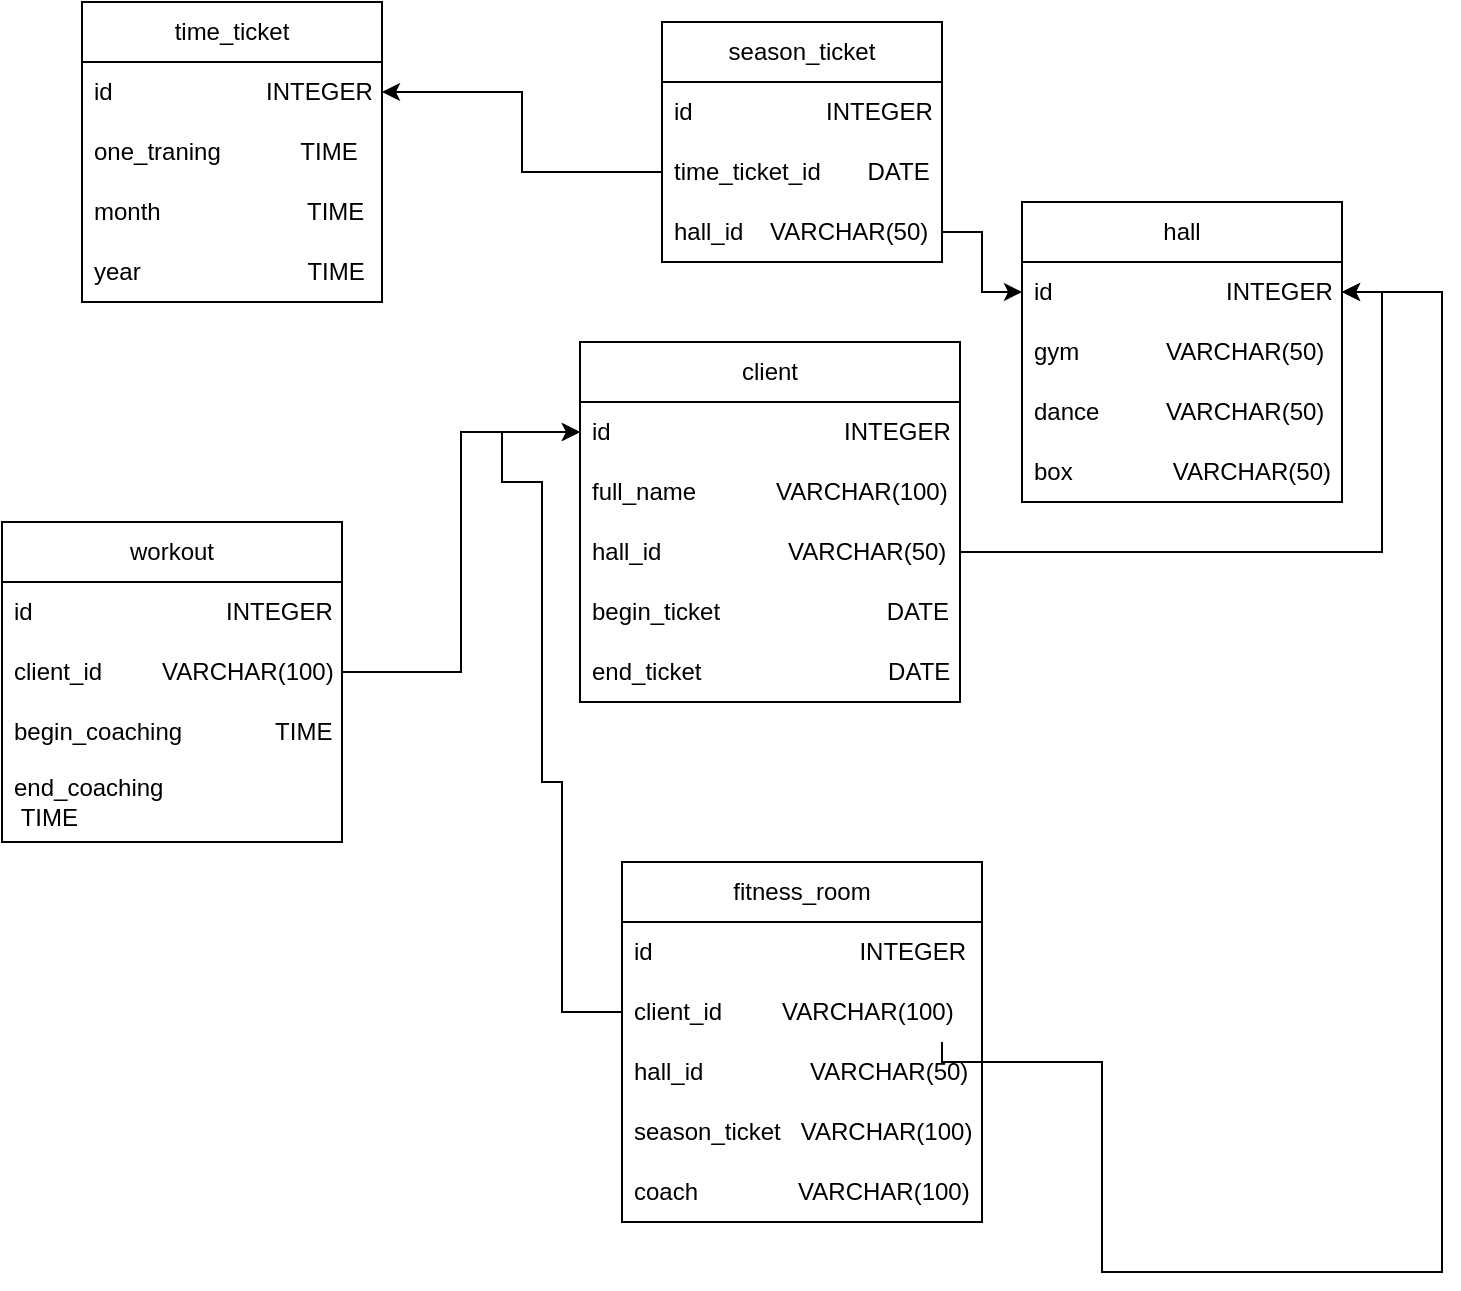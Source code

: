 <mxfile version="24.8.3">
  <diagram name="Страница — 1" id="YrYOo9RHHxA4veo4_yO5">
    <mxGraphModel dx="1674" dy="767" grid="1" gridSize="10" guides="1" tooltips="1" connect="1" arrows="1" fold="1" page="1" pageScale="1" pageWidth="827" pageHeight="1169" math="0" shadow="0">
      <root>
        <mxCell id="0" />
        <mxCell id="1" parent="0" />
        <mxCell id="pDJmMnmpV-UoSOubHsrG-1" value="hall" style="swimlane;fontStyle=0;childLayout=stackLayout;horizontal=1;startSize=30;horizontalStack=0;resizeParent=1;resizeParentMax=0;resizeLast=0;collapsible=1;marginBottom=0;whiteSpace=wrap;html=1;" parent="1" vertex="1">
          <mxGeometry x="540" y="160" width="160" height="150" as="geometry" />
        </mxCell>
        <mxCell id="pDJmMnmpV-UoSOubHsrG-2" value="id&amp;nbsp; &amp;nbsp; &amp;nbsp; &amp;nbsp; &amp;nbsp; &amp;nbsp; &amp;nbsp; &amp;nbsp; &amp;nbsp; &amp;nbsp; &amp;nbsp; &amp;nbsp; &amp;nbsp; INTEGER" style="text;strokeColor=none;fillColor=none;align=left;verticalAlign=middle;spacingLeft=4;spacingRight=4;overflow=hidden;points=[[0,0.5],[1,0.5]];portConstraint=eastwest;rotatable=0;whiteSpace=wrap;html=1;" parent="pDJmMnmpV-UoSOubHsrG-1" vertex="1">
          <mxGeometry y="30" width="160" height="30" as="geometry" />
        </mxCell>
        <mxCell id="pDJmMnmpV-UoSOubHsrG-3" value="gym&amp;nbsp; &amp;nbsp; &amp;nbsp; &amp;nbsp; &amp;nbsp; &amp;nbsp; &amp;nbsp;VARCHAR(50)" style="text;strokeColor=none;fillColor=none;align=left;verticalAlign=middle;spacingLeft=4;spacingRight=4;overflow=hidden;points=[[0,0.5],[1,0.5]];portConstraint=eastwest;rotatable=0;whiteSpace=wrap;html=1;" parent="pDJmMnmpV-UoSOubHsrG-1" vertex="1">
          <mxGeometry y="60" width="160" height="30" as="geometry" />
        </mxCell>
        <mxCell id="pDJmMnmpV-UoSOubHsrG-22" value="dance&amp;nbsp; &amp;nbsp; &amp;nbsp; &amp;nbsp; &amp;nbsp; VARCHAR(50)" style="text;strokeColor=none;fillColor=none;align=left;verticalAlign=middle;spacingLeft=4;spacingRight=4;overflow=hidden;points=[[0,0.5],[1,0.5]];portConstraint=eastwest;rotatable=0;whiteSpace=wrap;html=1;" parent="pDJmMnmpV-UoSOubHsrG-1" vertex="1">
          <mxGeometry y="90" width="160" height="30" as="geometry" />
        </mxCell>
        <mxCell id="pDJmMnmpV-UoSOubHsrG-25" value="box&amp;nbsp; &amp;nbsp; &amp;nbsp; &amp;nbsp; &amp;nbsp; &amp;nbsp; &amp;nbsp; &amp;nbsp;VARCHAR(50)" style="text;strokeColor=none;fillColor=none;align=left;verticalAlign=middle;spacingLeft=4;spacingRight=4;overflow=hidden;points=[[0,0.5],[1,0.5]];portConstraint=eastwest;rotatable=0;whiteSpace=wrap;html=1;" parent="pDJmMnmpV-UoSOubHsrG-1" vertex="1">
          <mxGeometry y="120" width="160" height="30" as="geometry" />
        </mxCell>
        <mxCell id="pDJmMnmpV-UoSOubHsrG-5" value="fitness_room" style="swimlane;fontStyle=0;childLayout=stackLayout;horizontal=1;startSize=30;horizontalStack=0;resizeParent=1;resizeParentMax=0;resizeLast=0;collapsible=1;marginBottom=0;whiteSpace=wrap;html=1;" parent="1" vertex="1">
          <mxGeometry x="340" y="490" width="180" height="180" as="geometry" />
        </mxCell>
        <mxCell id="pDJmMnmpV-UoSOubHsrG-6" value="id&amp;nbsp; &amp;nbsp; &amp;nbsp; &amp;nbsp; &amp;nbsp; &amp;nbsp; &amp;nbsp; &amp;nbsp; &amp;nbsp; &amp;nbsp; &amp;nbsp; &amp;nbsp; &amp;nbsp; &amp;nbsp; &amp;nbsp; &amp;nbsp;INTEGER&amp;nbsp;" style="text;strokeColor=none;fillColor=none;align=left;verticalAlign=middle;spacingLeft=4;spacingRight=4;overflow=hidden;points=[[0,0.5],[1,0.5]];portConstraint=eastwest;rotatable=0;whiteSpace=wrap;html=1;" parent="pDJmMnmpV-UoSOubHsrG-5" vertex="1">
          <mxGeometry y="30" width="180" height="30" as="geometry" />
        </mxCell>
        <mxCell id="pDJmMnmpV-UoSOubHsrG-7" value="client_id&amp;nbsp; &amp;nbsp; &amp;nbsp; &amp;nbsp; &amp;nbsp;VARCHAR(100)" style="text;strokeColor=none;fillColor=none;align=left;verticalAlign=middle;spacingLeft=4;spacingRight=4;overflow=hidden;points=[[0,0.5],[1,0.5]];portConstraint=eastwest;rotatable=0;whiteSpace=wrap;html=1;" parent="pDJmMnmpV-UoSOubHsrG-5" vertex="1">
          <mxGeometry y="60" width="180" height="30" as="geometry" />
        </mxCell>
        <mxCell id="pDJmMnmpV-UoSOubHsrG-8" value="hall_id&amp;nbsp; &amp;nbsp; &amp;nbsp; &amp;nbsp; &amp;nbsp; &amp;nbsp; &amp;nbsp; &amp;nbsp; VARCHAR(50)" style="text;strokeColor=none;fillColor=none;align=left;verticalAlign=middle;spacingLeft=4;spacingRight=4;overflow=hidden;points=[[0,0.5],[1,0.5]];portConstraint=eastwest;rotatable=0;whiteSpace=wrap;html=1;" parent="pDJmMnmpV-UoSOubHsrG-5" vertex="1">
          <mxGeometry y="90" width="180" height="30" as="geometry" />
        </mxCell>
        <mxCell id="pDJmMnmpV-UoSOubHsrG-35" value="season_ticket&amp;nbsp; &amp;nbsp;VAR&lt;span style=&quot;background-color: initial;&quot;&gt;CHAR(100)&lt;/span&gt;" style="text;strokeColor=none;fillColor=none;align=left;verticalAlign=middle;spacingLeft=4;spacingRight=4;overflow=hidden;points=[[0,0.5],[1,0.5]];portConstraint=eastwest;rotatable=0;whiteSpace=wrap;html=1;" parent="pDJmMnmpV-UoSOubHsrG-5" vertex="1">
          <mxGeometry y="120" width="180" height="30" as="geometry" />
        </mxCell>
        <mxCell id="pDJmMnmpV-UoSOubHsrG-36" value="coach&amp;nbsp; &amp;nbsp; &amp;nbsp; &amp;nbsp; &amp;nbsp; &amp;nbsp; &amp;nbsp; &amp;nbsp;VARCHAR(100)" style="text;strokeColor=none;fillColor=none;align=left;verticalAlign=middle;spacingLeft=4;spacingRight=4;overflow=hidden;points=[[0,0.5],[1,0.5]];portConstraint=eastwest;rotatable=0;whiteSpace=wrap;html=1;" parent="pDJmMnmpV-UoSOubHsrG-5" vertex="1">
          <mxGeometry y="150" width="180" height="30" as="geometry" />
        </mxCell>
        <mxCell id="zJKuFY_zSs2T2ybDG_hC-4" style="edgeStyle=orthogonalEdgeStyle;rounded=0;orthogonalLoop=1;jettySize=auto;html=1;exitX=1;exitY=0.5;exitDx=0;exitDy=0;" edge="1" parent="pDJmMnmpV-UoSOubHsrG-5" source="pDJmMnmpV-UoSOubHsrG-7" target="pDJmMnmpV-UoSOubHsrG-7">
          <mxGeometry relative="1" as="geometry" />
        </mxCell>
        <mxCell id="pDJmMnmpV-UoSOubHsrG-13" value="client" style="swimlane;fontStyle=0;childLayout=stackLayout;horizontal=1;startSize=30;horizontalStack=0;resizeParent=1;resizeParentMax=0;resizeLast=0;collapsible=1;marginBottom=0;whiteSpace=wrap;html=1;" parent="1" vertex="1">
          <mxGeometry x="319" y="230" width="190" height="180" as="geometry" />
        </mxCell>
        <mxCell id="pDJmMnmpV-UoSOubHsrG-14" value="id&amp;nbsp; &amp;nbsp; &amp;nbsp; &amp;nbsp; &amp;nbsp; &amp;nbsp; &amp;nbsp; &amp;nbsp; &amp;nbsp; &amp;nbsp; &amp;nbsp; &amp;nbsp; &amp;nbsp; &amp;nbsp; &amp;nbsp; &amp;nbsp; &amp;nbsp; &amp;nbsp;INTEGER" style="text;strokeColor=none;fillColor=none;align=left;verticalAlign=middle;spacingLeft=4;spacingRight=4;overflow=hidden;points=[[0,0.5],[1,0.5]];portConstraint=eastwest;rotatable=0;whiteSpace=wrap;html=1;" parent="pDJmMnmpV-UoSOubHsrG-13" vertex="1">
          <mxGeometry y="30" width="190" height="30" as="geometry" />
        </mxCell>
        <mxCell id="pDJmMnmpV-UoSOubHsrG-15" value="full_name&amp;nbsp; &amp;nbsp; &amp;nbsp; &amp;nbsp; &amp;nbsp; &amp;nbsp; VARCHAR(100)" style="text;strokeColor=none;fillColor=none;align=left;verticalAlign=middle;spacingLeft=4;spacingRight=4;overflow=hidden;points=[[0,0.5],[1,0.5]];portConstraint=eastwest;rotatable=0;whiteSpace=wrap;html=1;" parent="pDJmMnmpV-UoSOubHsrG-13" vertex="1">
          <mxGeometry y="60" width="190" height="30" as="geometry" />
        </mxCell>
        <mxCell id="pDJmMnmpV-UoSOubHsrG-27" value="hall_id&amp;nbsp; &amp;nbsp; &amp;nbsp; &amp;nbsp; &amp;nbsp; &amp;nbsp; &amp;nbsp; &amp;nbsp; &amp;nbsp; &amp;nbsp;VARCHAR(50)" style="text;strokeColor=none;fillColor=none;align=left;verticalAlign=middle;spacingLeft=4;spacingRight=4;overflow=hidden;points=[[0,0.5],[1,0.5]];portConstraint=eastwest;rotatable=0;whiteSpace=wrap;html=1;" parent="pDJmMnmpV-UoSOubHsrG-13" vertex="1">
          <mxGeometry y="90" width="190" height="30" as="geometry" />
        </mxCell>
        <mxCell id="pDJmMnmpV-UoSOubHsrG-16" value="begin_ticket&amp;nbsp; &amp;nbsp; &amp;nbsp; &amp;nbsp; &amp;nbsp; &amp;nbsp; &amp;nbsp; &amp;nbsp; &amp;nbsp; &amp;nbsp; &amp;nbsp; &amp;nbsp; &amp;nbsp;DATE" style="text;strokeColor=none;fillColor=none;align=left;verticalAlign=middle;spacingLeft=4;spacingRight=4;overflow=hidden;points=[[0,0.5],[1,0.5]];portConstraint=eastwest;rotatable=0;whiteSpace=wrap;html=1;" parent="pDJmMnmpV-UoSOubHsrG-13" vertex="1">
          <mxGeometry y="120" width="190" height="30" as="geometry" />
        </mxCell>
        <mxCell id="pDJmMnmpV-UoSOubHsrG-26" value="end_ticket&amp;nbsp; &amp;nbsp; &amp;nbsp; &amp;nbsp; &amp;nbsp; &amp;nbsp; &amp;nbsp; &amp;nbsp; &amp;nbsp; &amp;nbsp; &amp;nbsp; &amp;nbsp; &amp;nbsp; &amp;nbsp; DATE" style="text;strokeColor=none;fillColor=none;align=left;verticalAlign=middle;spacingLeft=4;spacingRight=4;overflow=hidden;points=[[0,0.5],[1,0.5]];portConstraint=eastwest;rotatable=0;whiteSpace=wrap;html=1;" parent="pDJmMnmpV-UoSOubHsrG-13" vertex="1">
          <mxGeometry y="150" width="190" height="30" as="geometry" />
        </mxCell>
        <mxCell id="pDJmMnmpV-UoSOubHsrG-28" value="workout" style="swimlane;fontStyle=0;childLayout=stackLayout;horizontal=1;startSize=30;horizontalStack=0;resizeParent=1;resizeParentMax=0;resizeLast=0;collapsible=1;marginBottom=0;whiteSpace=wrap;html=1;" parent="1" vertex="1">
          <mxGeometry x="30" y="320" width="170" height="160" as="geometry" />
        </mxCell>
        <mxCell id="pDJmMnmpV-UoSOubHsrG-29" value="id&amp;nbsp; &amp;nbsp; &amp;nbsp; &amp;nbsp; &amp;nbsp; &amp;nbsp; &amp;nbsp; &amp;nbsp; &amp;nbsp; &amp;nbsp; &amp;nbsp; &amp;nbsp; &amp;nbsp; &amp;nbsp; &amp;nbsp;INTEGER" style="text;strokeColor=none;fillColor=none;align=left;verticalAlign=middle;spacingLeft=4;spacingRight=4;overflow=hidden;points=[[0,0.5],[1,0.5]];portConstraint=eastwest;rotatable=0;whiteSpace=wrap;html=1;" parent="pDJmMnmpV-UoSOubHsrG-28" vertex="1">
          <mxGeometry y="30" width="170" height="30" as="geometry" />
        </mxCell>
        <mxCell id="pDJmMnmpV-UoSOubHsrG-30" value="client_id&amp;nbsp; &amp;nbsp; &amp;nbsp; &amp;nbsp; &amp;nbsp;VARCHAR(100)" style="text;strokeColor=none;fillColor=none;align=left;verticalAlign=middle;spacingLeft=4;spacingRight=4;overflow=hidden;points=[[0,0.5],[1,0.5]];portConstraint=eastwest;rotatable=0;whiteSpace=wrap;html=1;" parent="pDJmMnmpV-UoSOubHsrG-28" vertex="1">
          <mxGeometry y="60" width="170" height="30" as="geometry" />
        </mxCell>
        <mxCell id="pDJmMnmpV-UoSOubHsrG-31" value="begin_coaching&amp;nbsp; &amp;nbsp; &amp;nbsp; &amp;nbsp; &amp;nbsp; &amp;nbsp; &amp;nbsp; TIME" style="text;strokeColor=none;fillColor=none;align=left;verticalAlign=middle;spacingLeft=4;spacingRight=4;overflow=hidden;points=[[0,0.5],[1,0.5]];portConstraint=eastwest;rotatable=0;whiteSpace=wrap;html=1;" parent="pDJmMnmpV-UoSOubHsrG-28" vertex="1">
          <mxGeometry y="90" width="170" height="30" as="geometry" />
        </mxCell>
        <mxCell id="pDJmMnmpV-UoSOubHsrG-34" value="end_coaching&amp;nbsp; &amp;nbsp; &amp;nbsp; &amp;nbsp; &amp;nbsp; &amp;nbsp; &amp;nbsp; &amp;nbsp; &amp;nbsp;TIME" style="text;strokeColor=none;fillColor=none;align=left;verticalAlign=middle;spacingLeft=4;spacingRight=4;overflow=hidden;points=[[0,0.5],[1,0.5]];portConstraint=eastwest;rotatable=0;whiteSpace=wrap;html=1;" parent="pDJmMnmpV-UoSOubHsrG-28" vertex="1">
          <mxGeometry y="120" width="170" height="40" as="geometry" />
        </mxCell>
        <mxCell id="pDJmMnmpV-UoSOubHsrG-37" value="season_ticket" style="swimlane;fontStyle=0;childLayout=stackLayout;horizontal=1;startSize=30;horizontalStack=0;resizeParent=1;resizeParentMax=0;resizeLast=0;collapsible=1;marginBottom=0;whiteSpace=wrap;html=1;" parent="1" vertex="1">
          <mxGeometry x="360" y="70" width="140" height="120" as="geometry" />
        </mxCell>
        <mxCell id="pDJmMnmpV-UoSOubHsrG-38" value="id&amp;nbsp; &amp;nbsp; &amp;nbsp; &amp;nbsp; &amp;nbsp; &amp;nbsp; &amp;nbsp; &amp;nbsp; &amp;nbsp; &amp;nbsp; INTEGER" style="text;strokeColor=none;fillColor=none;align=left;verticalAlign=middle;spacingLeft=4;spacingRight=4;overflow=hidden;points=[[0,0.5],[1,0.5]];portConstraint=eastwest;rotatable=0;whiteSpace=wrap;html=1;" parent="pDJmMnmpV-UoSOubHsrG-37" vertex="1">
          <mxGeometry y="30" width="140" height="30" as="geometry" />
        </mxCell>
        <mxCell id="pDJmMnmpV-UoSOubHsrG-39" value="time_ticket_id&amp;nbsp; &amp;nbsp; &amp;nbsp; &amp;nbsp;DATE" style="text;strokeColor=none;fillColor=none;align=left;verticalAlign=middle;spacingLeft=4;spacingRight=4;overflow=hidden;points=[[0,0.5],[1,0.5]];portConstraint=eastwest;rotatable=0;whiteSpace=wrap;html=1;" parent="pDJmMnmpV-UoSOubHsrG-37" vertex="1">
          <mxGeometry y="60" width="140" height="30" as="geometry" />
        </mxCell>
        <mxCell id="pDJmMnmpV-UoSOubHsrG-40" value="hall_id&amp;nbsp; &amp;nbsp; VARCHAR(50)" style="text;strokeColor=none;fillColor=none;align=left;verticalAlign=middle;spacingLeft=4;spacingRight=4;overflow=hidden;points=[[0,0.5],[1,0.5]];portConstraint=eastwest;rotatable=0;whiteSpace=wrap;html=1;" parent="pDJmMnmpV-UoSOubHsrG-37" vertex="1">
          <mxGeometry y="90" width="140" height="30" as="geometry" />
        </mxCell>
        <mxCell id="pDJmMnmpV-UoSOubHsrG-41" value="time_ticket" style="swimlane;fontStyle=0;childLayout=stackLayout;horizontal=1;startSize=30;horizontalStack=0;resizeParent=1;resizeParentMax=0;resizeLast=0;collapsible=1;marginBottom=0;whiteSpace=wrap;html=1;" parent="1" vertex="1">
          <mxGeometry x="70" y="60" width="150" height="150" as="geometry" />
        </mxCell>
        <mxCell id="pDJmMnmpV-UoSOubHsrG-42" value="id&amp;nbsp; &amp;nbsp; &amp;nbsp; &amp;nbsp; &amp;nbsp; &amp;nbsp; &amp;nbsp; &amp;nbsp; &amp;nbsp; &amp;nbsp; &amp;nbsp; &amp;nbsp;INTEGER" style="text;strokeColor=none;fillColor=none;align=left;verticalAlign=middle;spacingLeft=4;spacingRight=4;overflow=hidden;points=[[0,0.5],[1,0.5]];portConstraint=eastwest;rotatable=0;whiteSpace=wrap;html=1;" parent="pDJmMnmpV-UoSOubHsrG-41" vertex="1">
          <mxGeometry y="30" width="150" height="30" as="geometry" />
        </mxCell>
        <mxCell id="pDJmMnmpV-UoSOubHsrG-46" value="one_traning&amp;nbsp; &amp;nbsp; &amp;nbsp; &amp;nbsp; &amp;nbsp; &amp;nbsp; TIME" style="text;strokeColor=none;fillColor=none;align=left;verticalAlign=middle;spacingLeft=4;spacingRight=4;overflow=hidden;points=[[0,0.5],[1,0.5]];portConstraint=eastwest;rotatable=0;whiteSpace=wrap;html=1;" parent="pDJmMnmpV-UoSOubHsrG-41" vertex="1">
          <mxGeometry y="60" width="150" height="30" as="geometry" />
        </mxCell>
        <mxCell id="pDJmMnmpV-UoSOubHsrG-43" value="month&amp;nbsp; &amp;nbsp; &amp;nbsp; &amp;nbsp; &amp;nbsp; &amp;nbsp; &amp;nbsp; &amp;nbsp; &amp;nbsp; &amp;nbsp; &amp;nbsp; TIME" style="text;strokeColor=none;fillColor=none;align=left;verticalAlign=middle;spacingLeft=4;spacingRight=4;overflow=hidden;points=[[0,0.5],[1,0.5]];portConstraint=eastwest;rotatable=0;whiteSpace=wrap;html=1;" parent="pDJmMnmpV-UoSOubHsrG-41" vertex="1">
          <mxGeometry y="90" width="150" height="30" as="geometry" />
        </mxCell>
        <mxCell id="pDJmMnmpV-UoSOubHsrG-44" value="&lt;span style=&quot;background-color: initial;&quot;&gt;year&amp;nbsp; &amp;nbsp; &amp;nbsp; &amp;nbsp; &amp;nbsp; &amp;nbsp; &amp;nbsp; &amp;nbsp; &amp;nbsp; &amp;nbsp; &amp;nbsp; &amp;nbsp; &amp;nbsp;TIME&lt;/span&gt;" style="text;strokeColor=none;fillColor=none;align=left;verticalAlign=middle;spacingLeft=4;spacingRight=4;overflow=hidden;points=[[0,0.5],[1,0.5]];portConstraint=eastwest;rotatable=0;whiteSpace=wrap;html=1;" parent="pDJmMnmpV-UoSOubHsrG-41" vertex="1">
          <mxGeometry y="120" width="150" height="30" as="geometry" />
        </mxCell>
        <mxCell id="h13ED0o4p3UQwU-UyiQL-2" value="" style="edgeStyle=orthogonalEdgeStyle;rounded=0;orthogonalLoop=1;jettySize=auto;html=1;entryX=1;entryY=0.5;entryDx=0;entryDy=0;" parent="1" source="pDJmMnmpV-UoSOubHsrG-27" target="pDJmMnmpV-UoSOubHsrG-2" edge="1">
          <mxGeometry relative="1" as="geometry" />
        </mxCell>
        <mxCell id="h13ED0o4p3UQwU-UyiQL-4" style="edgeStyle=orthogonalEdgeStyle;rounded=0;orthogonalLoop=1;jettySize=auto;html=1;entryX=1;entryY=0.5;entryDx=0;entryDy=0;" parent="1" source="pDJmMnmpV-UoSOubHsrG-39" target="pDJmMnmpV-UoSOubHsrG-42" edge="1">
          <mxGeometry relative="1" as="geometry" />
        </mxCell>
        <mxCell id="h13ED0o4p3UQwU-UyiQL-5" style="edgeStyle=orthogonalEdgeStyle;rounded=0;orthogonalLoop=1;jettySize=auto;html=1;" parent="1" source="pDJmMnmpV-UoSOubHsrG-40" target="pDJmMnmpV-UoSOubHsrG-2" edge="1">
          <mxGeometry relative="1" as="geometry" />
        </mxCell>
        <mxCell id="h13ED0o4p3UQwU-UyiQL-6" style="edgeStyle=orthogonalEdgeStyle;rounded=0;orthogonalLoop=1;jettySize=auto;html=1;entryX=0;entryY=0.5;entryDx=0;entryDy=0;exitX=0;exitY=0.5;exitDx=0;exitDy=0;" parent="1" source="pDJmMnmpV-UoSOubHsrG-7" target="pDJmMnmpV-UoSOubHsrG-14" edge="1">
          <mxGeometry relative="1" as="geometry">
            <Array as="points">
              <mxPoint x="310" y="565" />
              <mxPoint x="310" y="450" />
              <mxPoint x="300" y="450" />
              <mxPoint x="300" y="300" />
              <mxPoint x="280" y="300" />
              <mxPoint x="280" y="275" />
            </Array>
          </mxGeometry>
        </mxCell>
        <mxCell id="h13ED0o4p3UQwU-UyiQL-8" style="edgeStyle=orthogonalEdgeStyle;rounded=0;orthogonalLoop=1;jettySize=auto;html=1;entryX=0;entryY=0.5;entryDx=0;entryDy=0;" parent="1" source="pDJmMnmpV-UoSOubHsrG-30" target="pDJmMnmpV-UoSOubHsrG-14" edge="1">
          <mxGeometry relative="1" as="geometry">
            <mxPoint x="310" y="280" as="targetPoint" />
          </mxGeometry>
        </mxCell>
        <mxCell id="zJKuFY_zSs2T2ybDG_hC-2" style="edgeStyle=orthogonalEdgeStyle;rounded=0;orthogonalLoop=1;jettySize=auto;html=1;entryX=1;entryY=0.5;entryDx=0;entryDy=0;" edge="1" parent="1" source="pDJmMnmpV-UoSOubHsrG-7" target="pDJmMnmpV-UoSOubHsrG-2">
          <mxGeometry relative="1" as="geometry">
            <Array as="points">
              <mxPoint x="500" y="590" />
              <mxPoint x="580" y="590" />
              <mxPoint x="580" y="695" />
              <mxPoint x="750" y="695" />
              <mxPoint x="750" y="205" />
            </Array>
          </mxGeometry>
        </mxCell>
      </root>
    </mxGraphModel>
  </diagram>
</mxfile>
